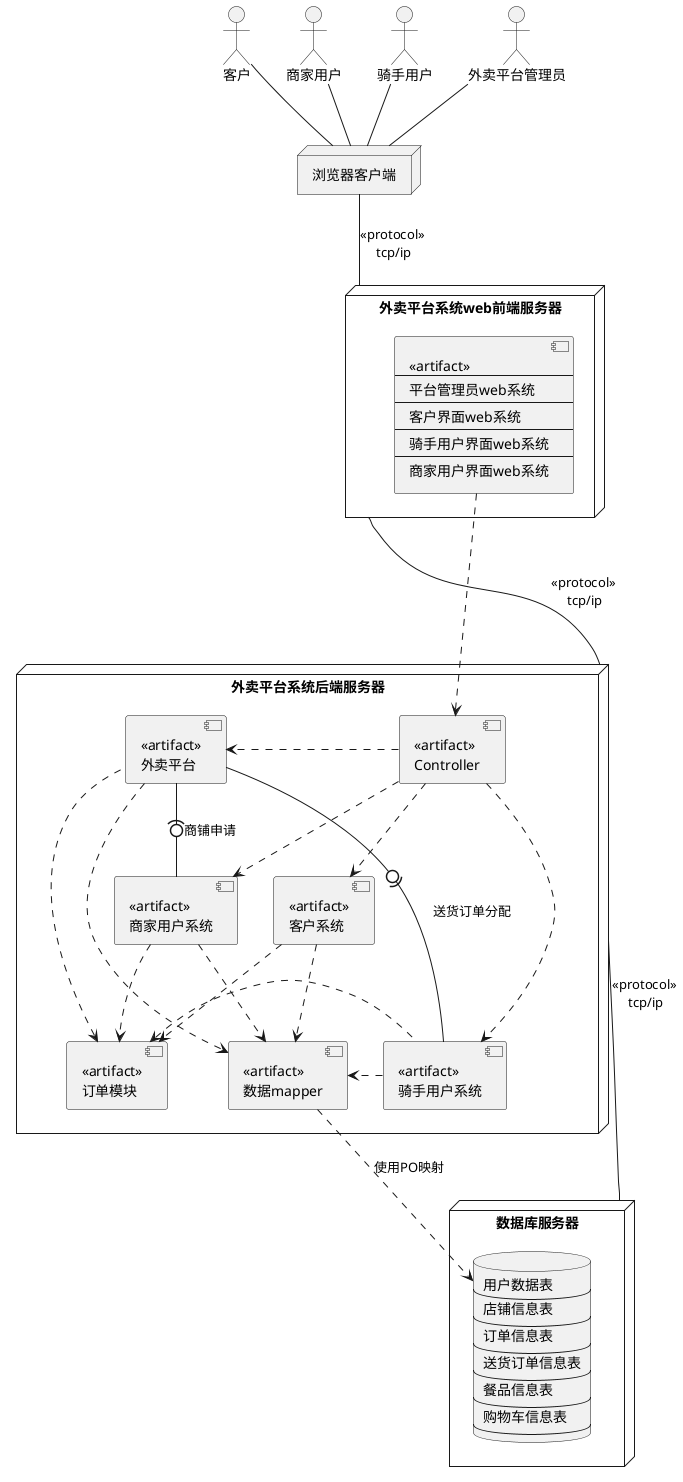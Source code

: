 @startuml
'https://plantuml.com/deployment-diagram
top to bottom direction

actor 客户
actor 商家用户
actor 骑手用户
actor 外卖平台管理员
node 数据库服务器{
database 数据库[
用户数据表
--
店铺信息表
--
订单信息表
--
送货订单信息表
--
餐品信息表
--
购物车信息表
--
]
}
node 外卖平台系统后端服务器{

component "<<artifact>>\n外卖平台" as 外卖平台
component "<<artifact>>\n客户系统" as 客户系统
component "<<artifact>>\n骑手用户系统" as 骑手用户系统
component "<<artifact>>\n商家用户系统" as 商家用户系统
component "<<artifact>>\n订单模块" as 订单模块
component "<<artifact>>\n数据mapper" as 数据mapper
component "<<artifact>>\nController" as Controller

Controller .>外卖平台
Controller .>客户系统
Controller .>骑手用户系统
Controller .>商家用户系统

外卖平台 -(0- 商家用户系统 :"商铺申请"
骑手用户系统 -(0- 外卖平台 :"送货订单分配"
外卖平台 .left-> 订单模块
客户系统 .down-> 订单模块
骑手用户系统 .left.> 订单模块
商家用户系统 .-> 订单模块

外卖平台 .right.> 数据mapper
客户系统 .down.> 数据mapper
骑手用户系统 .right.> 数据mapper
商家用户系统 .right.> 数据mapper
数据mapper ..> 数据库:使用PO映射

'Controller..>外卖平台
}

node 外卖平台系统web前端服务器 {
component 界面[
<<artifact>>
--
平台管理员web系统
--
客户界面web系统
--
骑手用户界面web系统
--
商家用户界面web系统
]
}
界面 ...>Controller
node 浏览器客户端

外卖平台系统web前端服务器 -left- 外卖平台系统后端服务器:"<<protocol>>\n tcp/ip"
浏览器客户端 -down- 外卖平台系统web前端服务器:"<<protocol>>\n tcp/ip"
 客户 -- 浏览器客户端
 商家用户 -- 浏览器客户端
 骑手用户 -- 浏览器客户端
 外卖平台管理员 -- 浏览器客户端
外卖平台系统后端服务器 -up- 数据库服务器:"<<protocol>>\n tcp/ip"

@enduml